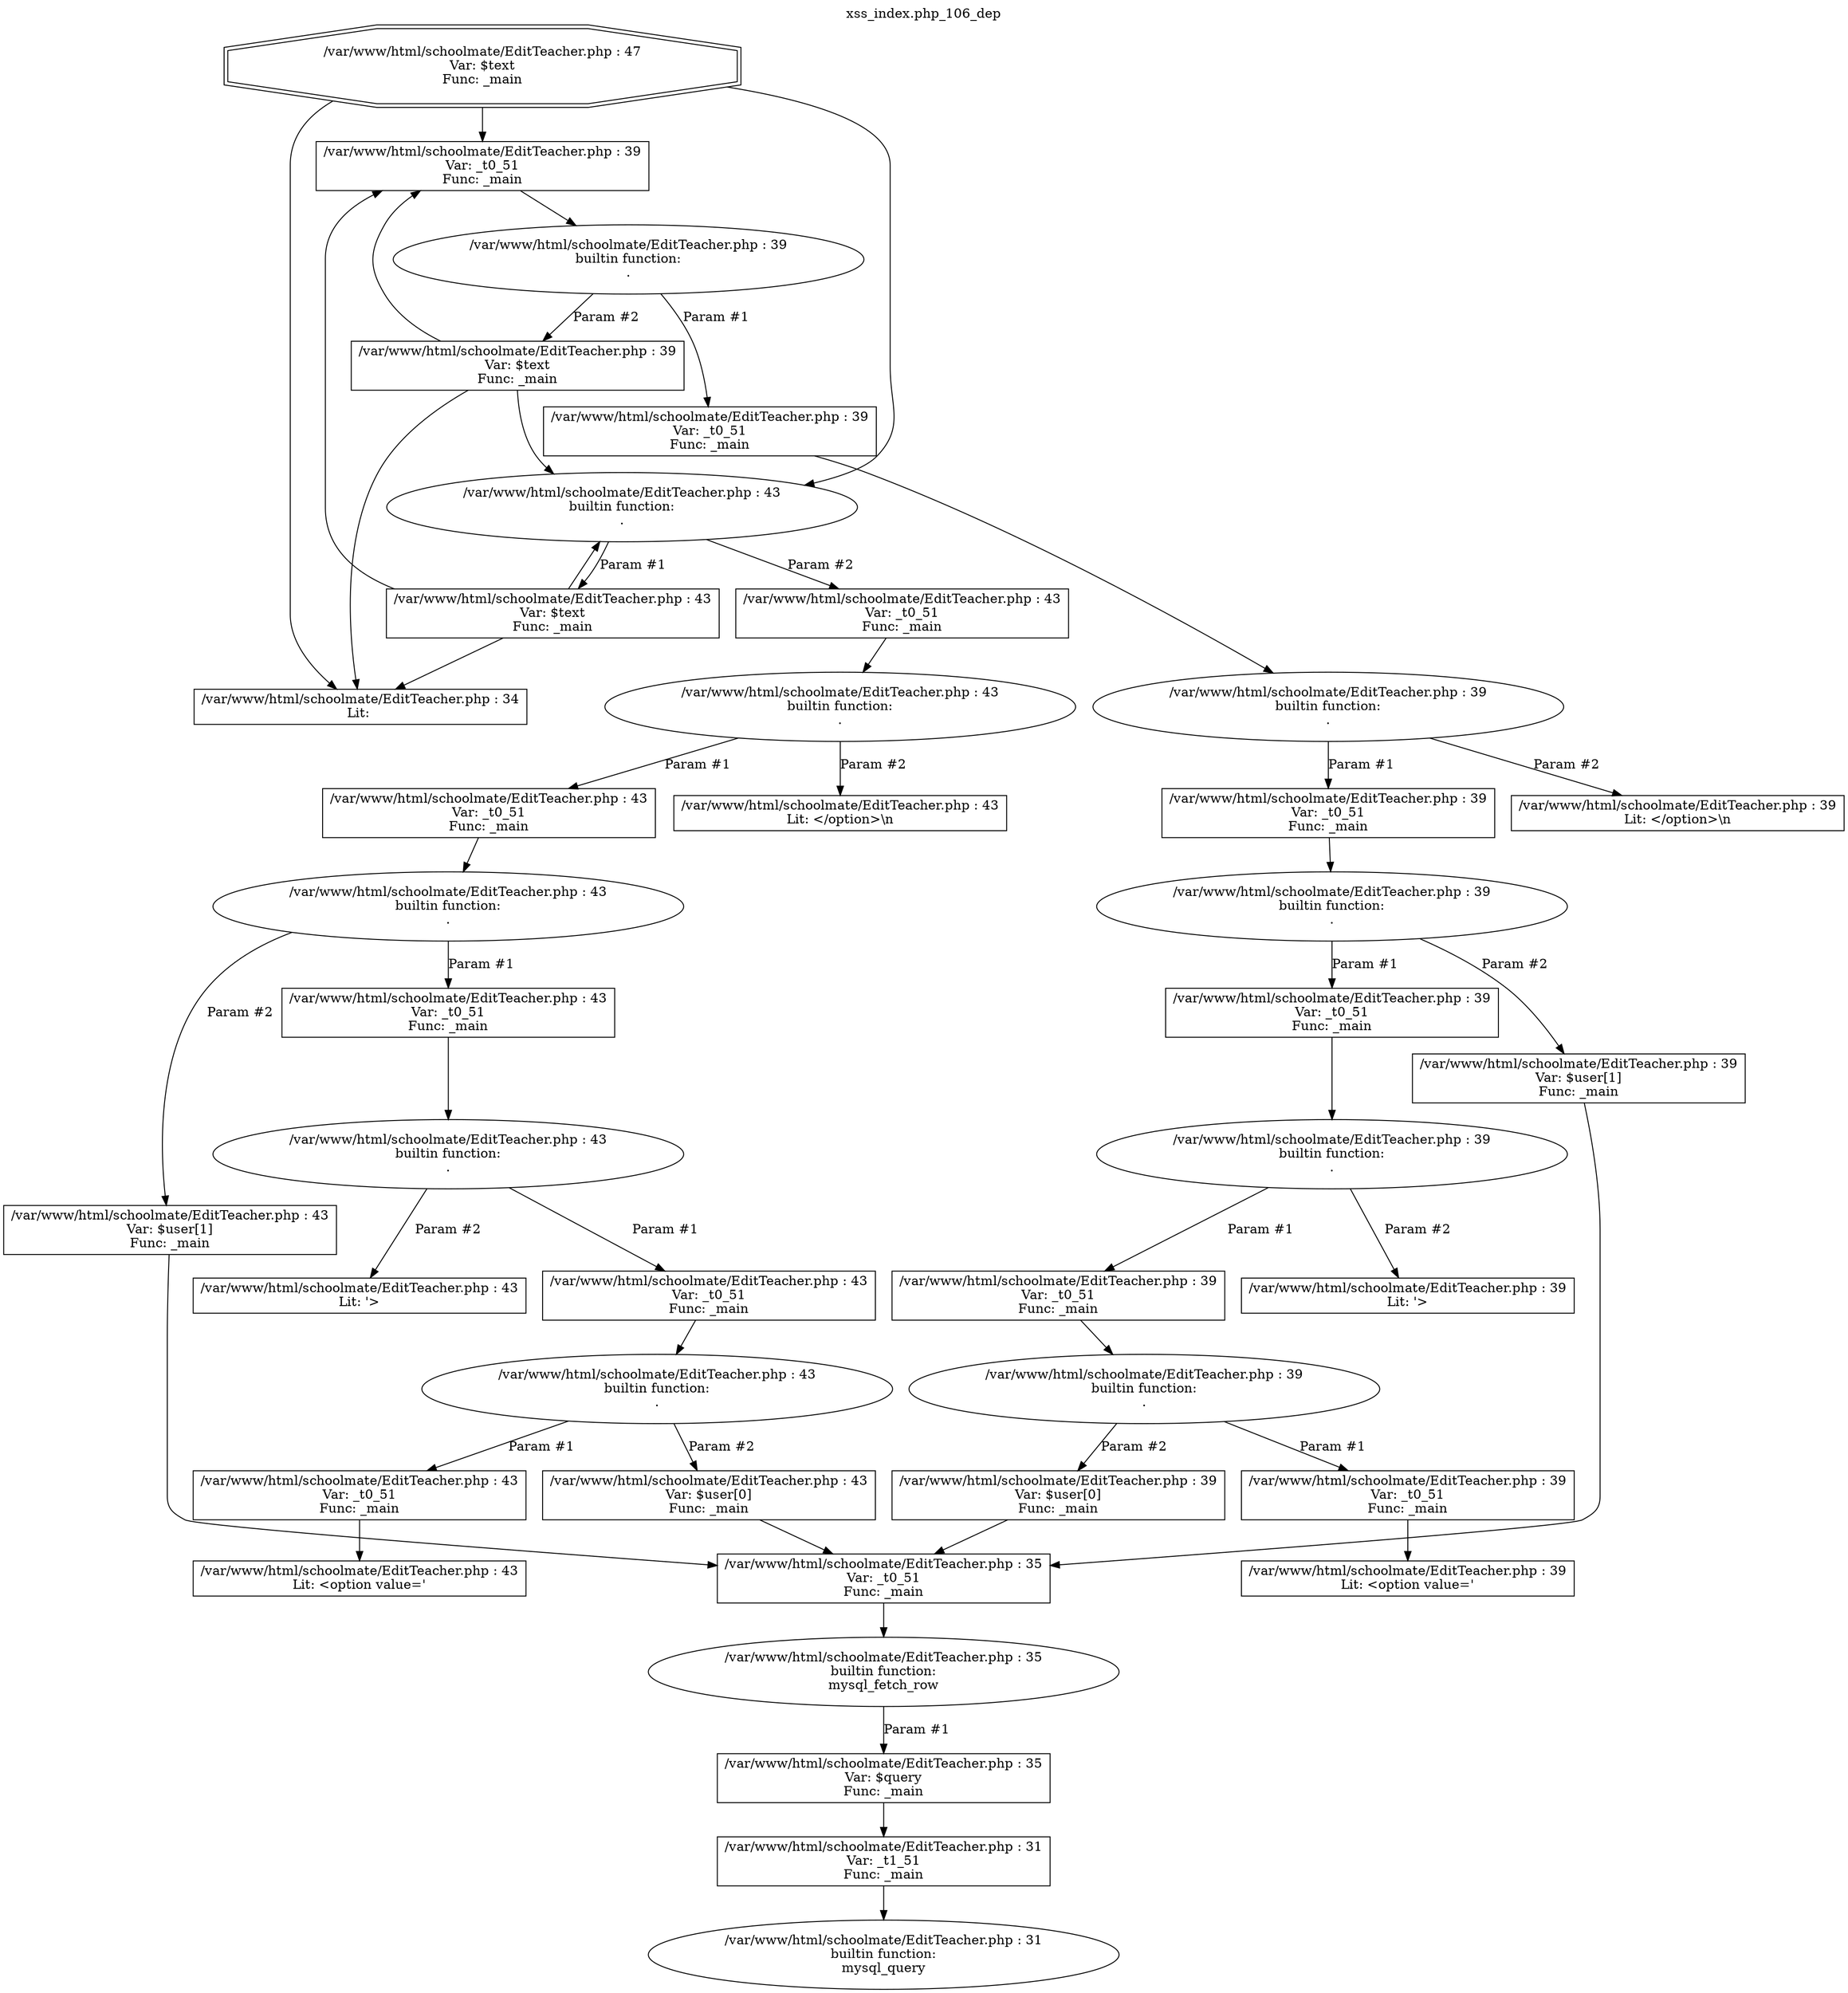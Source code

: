 digraph cfg {
  label="xss_index.php_106_dep";
  labelloc=t;
  n1 [shape=doubleoctagon, label="/var/www/html/schoolmate/EditTeacher.php : 47\nVar: $text\nFunc: _main\n"];
  n2 [shape=box, label="/var/www/html/schoolmate/EditTeacher.php : 34\nLit: \n"];
  n3 [shape=box, label="/var/www/html/schoolmate/EditTeacher.php : 39\nVar: _t0_51\nFunc: _main\n"];
  n4 [shape=ellipse, label="/var/www/html/schoolmate/EditTeacher.php : 39\nbuiltin function:\n.\n"];
  n5 [shape=box, label="/var/www/html/schoolmate/EditTeacher.php : 39\nVar: _t0_51\nFunc: _main\n"];
  n6 [shape=ellipse, label="/var/www/html/schoolmate/EditTeacher.php : 39\nbuiltin function:\n.\n"];
  n7 [shape=box, label="/var/www/html/schoolmate/EditTeacher.php : 39\nVar: _t0_51\nFunc: _main\n"];
  n8 [shape=ellipse, label="/var/www/html/schoolmate/EditTeacher.php : 39\nbuiltin function:\n.\n"];
  n9 [shape=box, label="/var/www/html/schoolmate/EditTeacher.php : 39\nVar: _t0_51\nFunc: _main\n"];
  n10 [shape=ellipse, label="/var/www/html/schoolmate/EditTeacher.php : 39\nbuiltin function:\n.\n"];
  n11 [shape=box, label="/var/www/html/schoolmate/EditTeacher.php : 39\nVar: _t0_51\nFunc: _main\n"];
  n12 [shape=ellipse, label="/var/www/html/schoolmate/EditTeacher.php : 39\nbuiltin function:\n.\n"];
  n13 [shape=box, label="/var/www/html/schoolmate/EditTeacher.php : 39\nVar: _t0_51\nFunc: _main\n"];
  n14 [shape=box, label="/var/www/html/schoolmate/EditTeacher.php : 39\nLit: <option value='\n"];
  n15 [shape=box, label="/var/www/html/schoolmate/EditTeacher.php : 39\nVar: $user[0]\nFunc: _main\n"];
  n16 [shape=box, label="/var/www/html/schoolmate/EditTeacher.php : 35\nVar: _t0_51\nFunc: _main\n"];
  n17 [shape=ellipse, label="/var/www/html/schoolmate/EditTeacher.php : 35\nbuiltin function:\nmysql_fetch_row\n"];
  n18 [shape=box, label="/var/www/html/schoolmate/EditTeacher.php : 35\nVar: $query\nFunc: _main\n"];
  n19 [shape=box, label="/var/www/html/schoolmate/EditTeacher.php : 31\nVar: _t1_51\nFunc: _main\n"];
  n20 [shape=ellipse, label="/var/www/html/schoolmate/EditTeacher.php : 31\nbuiltin function:\nmysql_query\n"];
  n21 [shape=box, label="/var/www/html/schoolmate/EditTeacher.php : 39\nLit: '>\n"];
  n22 [shape=box, label="/var/www/html/schoolmate/EditTeacher.php : 39\nVar: $user[1]\nFunc: _main\n"];
  n23 [shape=box, label="/var/www/html/schoolmate/EditTeacher.php : 39\nLit: </option>\\n\n"];
  n24 [shape=box, label="/var/www/html/schoolmate/EditTeacher.php : 39\nVar: $text\nFunc: _main\n"];
  n25 [shape=ellipse, label="/var/www/html/schoolmate/EditTeacher.php : 43\nbuiltin function:\n.\n"];
  n26 [shape=box, label="/var/www/html/schoolmate/EditTeacher.php : 43\nVar: $text\nFunc: _main\n"];
  n27 [shape=box, label="/var/www/html/schoolmate/EditTeacher.php : 43\nVar: _t0_51\nFunc: _main\n"];
  n28 [shape=ellipse, label="/var/www/html/schoolmate/EditTeacher.php : 43\nbuiltin function:\n.\n"];
  n29 [shape=box, label="/var/www/html/schoolmate/EditTeacher.php : 43\nVar: _t0_51\nFunc: _main\n"];
  n30 [shape=ellipse, label="/var/www/html/schoolmate/EditTeacher.php : 43\nbuiltin function:\n.\n"];
  n31 [shape=box, label="/var/www/html/schoolmate/EditTeacher.php : 43\nVar: _t0_51\nFunc: _main\n"];
  n32 [shape=ellipse, label="/var/www/html/schoolmate/EditTeacher.php : 43\nbuiltin function:\n.\n"];
  n33 [shape=box, label="/var/www/html/schoolmate/EditTeacher.php : 43\nVar: _t0_51\nFunc: _main\n"];
  n34 [shape=ellipse, label="/var/www/html/schoolmate/EditTeacher.php : 43\nbuiltin function:\n.\n"];
  n35 [shape=box, label="/var/www/html/schoolmate/EditTeacher.php : 43\nVar: _t0_51\nFunc: _main\n"];
  n36 [shape=box, label="/var/www/html/schoolmate/EditTeacher.php : 43\nLit: <option value='\n"];
  n37 [shape=box, label="/var/www/html/schoolmate/EditTeacher.php : 43\nVar: $user[0]\nFunc: _main\n"];
  n38 [shape=box, label="/var/www/html/schoolmate/EditTeacher.php : 43\nLit: '>\n"];
  n39 [shape=box, label="/var/www/html/schoolmate/EditTeacher.php : 43\nVar: $user[1]\nFunc: _main\n"];
  n40 [shape=box, label="/var/www/html/schoolmate/EditTeacher.php : 43\nLit: </option>\\n\n"];
  n1 -> n2;
  n1 -> n3;
  n1 -> n25;
  n3 -> n4;
  n5 -> n6;
  n7 -> n8;
  n9 -> n10;
  n11 -> n12;
  n13 -> n14;
  n12 -> n13[label="Param #1"];
  n12 -> n15[label="Param #2"];
  n16 -> n17;
  n19 -> n20;
  n18 -> n19;
  n17 -> n18[label="Param #1"];
  n15 -> n16;
  n10 -> n11[label="Param #1"];
  n10 -> n21[label="Param #2"];
  n8 -> n9[label="Param #1"];
  n8 -> n22[label="Param #2"];
  n22 -> n16;
  n6 -> n7[label="Param #1"];
  n6 -> n23[label="Param #2"];
  n4 -> n5[label="Param #1"];
  n4 -> n24[label="Param #2"];
  n24 -> n2;
  n24 -> n3;
  n24 -> n25;
  n26 -> n2;
  n26 -> n3;
  n26 -> n25;
  n25 -> n26[label="Param #1"];
  n25 -> n27[label="Param #2"];
  n27 -> n28;
  n29 -> n30;
  n31 -> n32;
  n33 -> n34;
  n35 -> n36;
  n34 -> n35[label="Param #1"];
  n34 -> n37[label="Param #2"];
  n37 -> n16;
  n32 -> n33[label="Param #1"];
  n32 -> n38[label="Param #2"];
  n30 -> n31[label="Param #1"];
  n30 -> n39[label="Param #2"];
  n39 -> n16;
  n28 -> n29[label="Param #1"];
  n28 -> n40[label="Param #2"];
}
